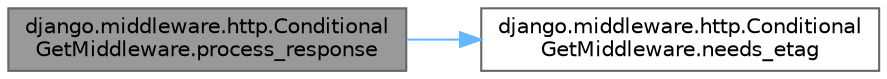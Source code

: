digraph "django.middleware.http.ConditionalGetMiddleware.process_response"
{
 // LATEX_PDF_SIZE
  bgcolor="transparent";
  edge [fontname=Helvetica,fontsize=10,labelfontname=Helvetica,labelfontsize=10];
  node [fontname=Helvetica,fontsize=10,shape=box,height=0.2,width=0.4];
  rankdir="LR";
  Node1 [id="Node000001",label="django.middleware.http.Conditional\lGetMiddleware.process_response",height=0.2,width=0.4,color="gray40", fillcolor="grey60", style="filled", fontcolor="black",tooltip=" "];
  Node1 -> Node2 [id="edge1_Node000001_Node000002",color="steelblue1",style="solid",tooltip=" "];
  Node2 [id="Node000002",label="django.middleware.http.Conditional\lGetMiddleware.needs_etag",height=0.2,width=0.4,color="grey40", fillcolor="white", style="filled",URL="$classdjango_1_1middleware_1_1http_1_1_conditional_get_middleware.html#a0b487d3a9255f0859d39fc60afa38106",tooltip=" "];
}
